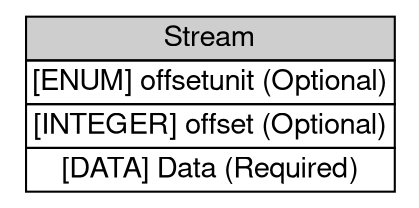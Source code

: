 digraph Stream {
	graph [bb="0,0,193,92",
		rankdir=LR
	];
	node [label="\N"];
	Stream	 [height=1.2778,
		label=<<table BORDER="0" CELLBORDER="1" CELLSPACING="0"> <tr> <td BGCOLOR="#CECECE" HREF="/html/IDMEFv2/Stream.html" TITLE="The Stram class contains specific information about the content of a file"><FONT FACE="Nimbus Sans L">Stream</FONT></td> </tr>" %<tr><td  HREF="/html/IDMEFv2/Stream.html" TITLE=""><FONT FACE="Nimbus Sans L">[ENUM] offsetunit (Optional)</FONT></td></tr>%<tr><td  HREF="/html/IDMEFv2/Stream.html" TITLE="Amount of units (determined by the offsetunit attribute) to seek into the File"><FONT FACE="Nimbus Sans L">[INTEGER] offset (Optional)</FONT></td></tr>%<tr><td  HREF="/html/IDMEFv2/Stream.html" TITLE="Content of the file"><FONT FACE="Nimbus Sans L">[DATA] Data (Required)</FONT></td></tr>%</table>>,
		pos="96.5,46",
		shape=plaintext,
		width=2.6806];
}
